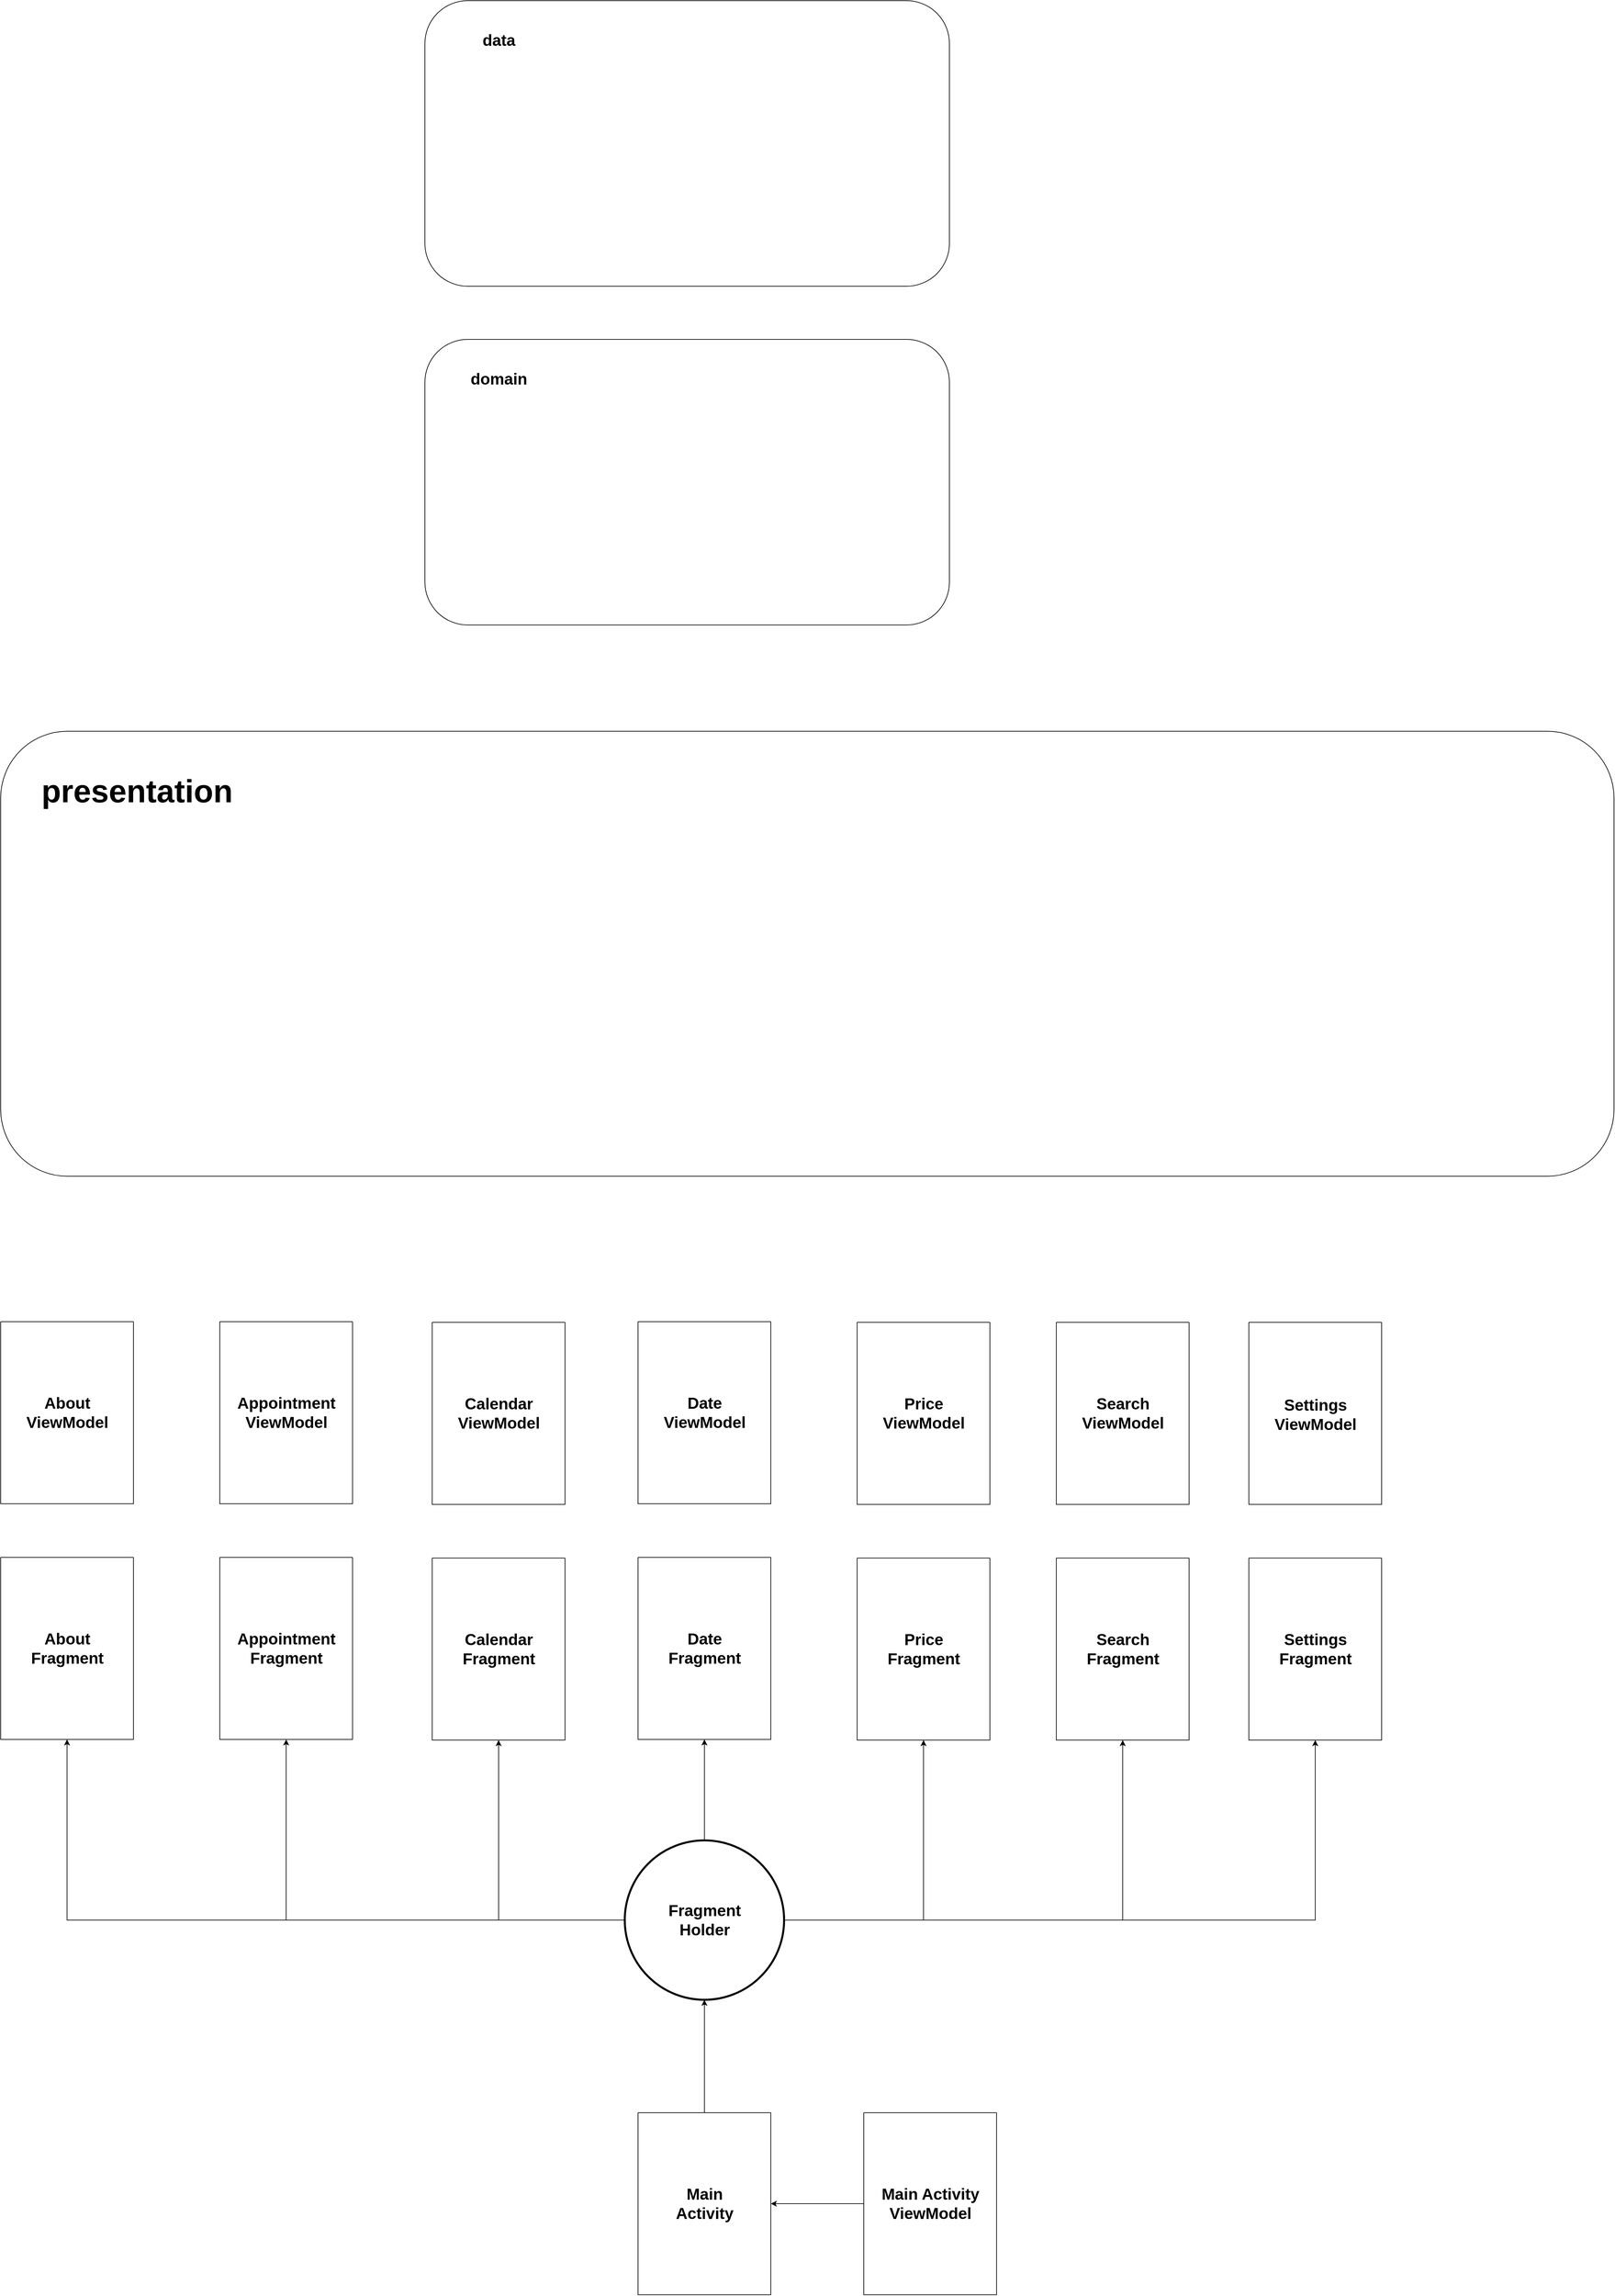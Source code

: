 <mxfile version="20.8.5" type="github">
  <diagram id="-fB192dCxYrc6BMrNV2s" name="Страница 1">
    <mxGraphModel dx="3057" dy="2496" grid="1" gridSize="10" guides="1" tooltips="1" connect="1" arrows="1" fold="1" page="1" pageScale="1" pageWidth="827" pageHeight="1169" math="0" shadow="0">
      <root>
        <mxCell id="0" />
        <mxCell id="1" parent="0" />
        <mxCell id="4gGjTpzzvBJ2QWFjTk4x-12" value="" style="rounded=1;whiteSpace=wrap;html=1;" vertex="1" parent="1">
          <mxGeometry x="19" y="-310" width="790" height="430" as="geometry" />
        </mxCell>
        <mxCell id="4gGjTpzzvBJ2QWFjTk4x-14" value="domain" style="text;strokeColor=none;fillColor=none;html=1;fontSize=24;fontStyle=1;verticalAlign=middle;align=center;" vertex="1" parent="1">
          <mxGeometry x="80" y="-270" width="100" height="40" as="geometry" />
        </mxCell>
        <mxCell id="4gGjTpzzvBJ2QWFjTk4x-15" value="" style="rounded=1;whiteSpace=wrap;html=1;" vertex="1" parent="1">
          <mxGeometry x="19" y="-820" width="790" height="430" as="geometry" />
        </mxCell>
        <mxCell id="4gGjTpzzvBJ2QWFjTk4x-16" value="data" style="text;strokeColor=none;fillColor=none;html=1;fontSize=24;fontStyle=1;verticalAlign=middle;align=center;" vertex="1" parent="1">
          <mxGeometry x="80" y="-780" width="100" height="40" as="geometry" />
        </mxCell>
        <mxCell id="4gGjTpzzvBJ2QWFjTk4x-28" value="" style="rounded=1;whiteSpace=wrap;html=1;" vertex="1" parent="1">
          <mxGeometry x="-620" y="280" width="2430" height="670" as="geometry" />
        </mxCell>
        <mxCell id="4gGjTpzzvBJ2QWFjTk4x-29" value="presentation" style="text;strokeColor=none;fillColor=none;html=1;fontSize=48;fontStyle=1;verticalAlign=middle;align=center;strokeWidth=3;" vertex="1" parent="1">
          <mxGeometry x="-500" y="350" width="170" height="40" as="geometry" />
        </mxCell>
        <mxCell id="4gGjTpzzvBJ2QWFjTk4x-31" value="" style="swimlane;startSize=0;" vertex="1" parent="1">
          <mxGeometry x="30" y="1170" width="200" height="274.074" as="geometry" />
        </mxCell>
        <mxCell id="4gGjTpzzvBJ2QWFjTk4x-93" value="Calendar&lt;br&gt;ViewModel" style="text;strokeColor=none;fillColor=none;html=1;fontSize=24;fontStyle=1;verticalAlign=middle;align=center;strokeWidth=3;" vertex="1" parent="4gGjTpzzvBJ2QWFjTk4x-31">
          <mxGeometry x="50" y="117.04" width="100" height="40" as="geometry" />
        </mxCell>
        <mxCell id="4gGjTpzzvBJ2QWFjTk4x-44" value="" style="swimlane;startSize=0;" vertex="1" parent="1">
          <mxGeometry x="30" y="1524.926" width="200" height="274.074" as="geometry" />
        </mxCell>
        <mxCell id="4gGjTpzzvBJ2QWFjTk4x-94" value="Calendar&lt;br style=&quot;border-color: var(--border-color);&quot;&gt;Fragment" style="text;strokeColor=none;fillColor=none;html=1;fontSize=24;fontStyle=1;verticalAlign=middle;align=center;strokeWidth=3;" vertex="1" parent="1">
          <mxGeometry x="80" y="1641.96" width="100" height="40" as="geometry" />
        </mxCell>
        <mxCell id="4gGjTpzzvBJ2QWFjTk4x-100" value="" style="swimlane;startSize=0;" vertex="1" parent="1">
          <mxGeometry x="-290" y="1169" width="200" height="274.074" as="geometry" />
        </mxCell>
        <mxCell id="4gGjTpzzvBJ2QWFjTk4x-101" value="Appointment&lt;br&gt;ViewModel" style="text;strokeColor=none;fillColor=none;html=1;fontSize=24;fontStyle=1;verticalAlign=middle;align=center;strokeWidth=3;" vertex="1" parent="4gGjTpzzvBJ2QWFjTk4x-100">
          <mxGeometry x="50" y="117.04" width="100" height="40" as="geometry" />
        </mxCell>
        <mxCell id="4gGjTpzzvBJ2QWFjTk4x-103" value="" style="swimlane;startSize=0;" vertex="1" parent="1">
          <mxGeometry x="-290" y="1523.926" width="200" height="274.074" as="geometry" />
        </mxCell>
        <mxCell id="4gGjTpzzvBJ2QWFjTk4x-104" value="Appointment&lt;br style=&quot;border-color: var(--border-color);&quot;&gt;Fragment" style="text;strokeColor=none;fillColor=none;html=1;fontSize=24;fontStyle=1;verticalAlign=middle;align=center;strokeWidth=3;" vertex="1" parent="1">
          <mxGeometry x="-240" y="1640.96" width="100" height="40" as="geometry" />
        </mxCell>
        <mxCell id="4gGjTpzzvBJ2QWFjTk4x-105" value="" style="swimlane;startSize=0;" vertex="1" parent="1">
          <mxGeometry x="340" y="1169" width="200" height="274.074" as="geometry" />
        </mxCell>
        <mxCell id="4gGjTpzzvBJ2QWFjTk4x-106" value="Date&lt;br&gt;ViewModel" style="text;strokeColor=none;fillColor=none;html=1;fontSize=24;fontStyle=1;verticalAlign=middle;align=center;strokeWidth=3;" vertex="1" parent="4gGjTpzzvBJ2QWFjTk4x-105">
          <mxGeometry x="50" y="117.04" width="100" height="40" as="geometry" />
        </mxCell>
        <mxCell id="4gGjTpzzvBJ2QWFjTk4x-108" value="" style="swimlane;startSize=0;" vertex="1" parent="1">
          <mxGeometry x="340" y="1523.926" width="200" height="274.074" as="geometry" />
        </mxCell>
        <mxCell id="4gGjTpzzvBJ2QWFjTk4x-109" value="Date&lt;br style=&quot;border-color: var(--border-color);&quot;&gt;Fragment" style="text;strokeColor=none;fillColor=none;html=1;fontSize=24;fontStyle=1;verticalAlign=middle;align=center;strokeWidth=3;" vertex="1" parent="1">
          <mxGeometry x="390" y="1640.96" width="100" height="40" as="geometry" />
        </mxCell>
        <mxCell id="4gGjTpzzvBJ2QWFjTk4x-110" value="" style="swimlane;startSize=0;" vertex="1" parent="1">
          <mxGeometry x="670" y="1170" width="200" height="274.074" as="geometry" />
        </mxCell>
        <mxCell id="4gGjTpzzvBJ2QWFjTk4x-111" value="Price&lt;br&gt;ViewModel" style="text;strokeColor=none;fillColor=none;html=1;fontSize=24;fontStyle=1;verticalAlign=middle;align=center;strokeWidth=3;" vertex="1" parent="4gGjTpzzvBJ2QWFjTk4x-110">
          <mxGeometry x="50" y="117.04" width="100" height="40" as="geometry" />
        </mxCell>
        <mxCell id="4gGjTpzzvBJ2QWFjTk4x-113" value="" style="swimlane;startSize=0;" vertex="1" parent="1">
          <mxGeometry x="670" y="1524.926" width="200" height="274.074" as="geometry" />
        </mxCell>
        <mxCell id="4gGjTpzzvBJ2QWFjTk4x-114" value="Price&lt;br style=&quot;border-color: var(--border-color);&quot;&gt;Fragment" style="text;strokeColor=none;fillColor=none;html=1;fontSize=24;fontStyle=1;verticalAlign=middle;align=center;strokeWidth=3;" vertex="1" parent="1">
          <mxGeometry x="720" y="1641.96" width="100" height="40" as="geometry" />
        </mxCell>
        <mxCell id="4gGjTpzzvBJ2QWFjTk4x-115" value="" style="swimlane;startSize=0;" vertex="1" parent="1">
          <mxGeometry x="970" y="1170" width="200" height="274.074" as="geometry" />
        </mxCell>
        <mxCell id="4gGjTpzzvBJ2QWFjTk4x-116" value="Search&lt;br&gt;ViewModel" style="text;strokeColor=none;fillColor=none;html=1;fontSize=24;fontStyle=1;verticalAlign=middle;align=center;strokeWidth=3;" vertex="1" parent="4gGjTpzzvBJ2QWFjTk4x-115">
          <mxGeometry x="50" y="117.04" width="100" height="40" as="geometry" />
        </mxCell>
        <mxCell id="4gGjTpzzvBJ2QWFjTk4x-118" value="" style="swimlane;startSize=0;" vertex="1" parent="1">
          <mxGeometry x="970" y="1524.926" width="200" height="274.074" as="geometry" />
        </mxCell>
        <mxCell id="4gGjTpzzvBJ2QWFjTk4x-119" value="Search&lt;br style=&quot;border-color: var(--border-color);&quot;&gt;Fragment" style="text;strokeColor=none;fillColor=none;html=1;fontSize=24;fontStyle=1;verticalAlign=middle;align=center;strokeWidth=3;" vertex="1" parent="1">
          <mxGeometry x="1020" y="1641.96" width="100" height="40" as="geometry" />
        </mxCell>
        <mxCell id="4gGjTpzzvBJ2QWFjTk4x-120" value="" style="swimlane;startSize=0;" vertex="1" parent="1">
          <mxGeometry x="1260" y="1170" width="200" height="274.074" as="geometry" />
        </mxCell>
        <mxCell id="4gGjTpzzvBJ2QWFjTk4x-121" value="Settings&lt;br&gt;ViewModel" style="text;strokeColor=none;fillColor=none;html=1;fontSize=24;fontStyle=1;verticalAlign=middle;align=center;strokeWidth=3;" vertex="1" parent="4gGjTpzzvBJ2QWFjTk4x-120">
          <mxGeometry x="50" y="117.04" width="100" height="42.96" as="geometry" />
        </mxCell>
        <mxCell id="4gGjTpzzvBJ2QWFjTk4x-123" value="" style="swimlane;startSize=0;" vertex="1" parent="1">
          <mxGeometry x="1260" y="1524.926" width="200" height="274.074" as="geometry" />
        </mxCell>
        <mxCell id="4gGjTpzzvBJ2QWFjTk4x-124" value="Settings&lt;br style=&quot;border-color: var(--border-color);&quot;&gt;Fragment" style="text;strokeColor=none;fillColor=none;html=1;fontSize=24;fontStyle=1;verticalAlign=middle;align=center;strokeWidth=3;" vertex="1" parent="1">
          <mxGeometry x="1310" y="1641.96" width="100" height="40" as="geometry" />
        </mxCell>
        <mxCell id="4gGjTpzzvBJ2QWFjTk4x-127" value="" style="group" vertex="1" connectable="0" parent="1">
          <mxGeometry x="-620" y="1169" width="200" height="629" as="geometry" />
        </mxCell>
        <mxCell id="4gGjTpzzvBJ2QWFjTk4x-95" value="" style="swimlane;startSize=0;" vertex="1" parent="4gGjTpzzvBJ2QWFjTk4x-127">
          <mxGeometry width="200" height="274.074" as="geometry" />
        </mxCell>
        <mxCell id="4gGjTpzzvBJ2QWFjTk4x-96" value="About&lt;br&gt;ViewModel" style="text;strokeColor=none;fillColor=none;html=1;fontSize=24;fontStyle=1;verticalAlign=middle;align=center;strokeWidth=3;" vertex="1" parent="4gGjTpzzvBJ2QWFjTk4x-95">
          <mxGeometry x="50" y="117.04" width="100" height="40" as="geometry" />
        </mxCell>
        <mxCell id="4gGjTpzzvBJ2QWFjTk4x-98" value="" style="swimlane;startSize=0;" vertex="1" parent="4gGjTpzzvBJ2QWFjTk4x-127">
          <mxGeometry y="354.926" width="200" height="274.074" as="geometry" />
        </mxCell>
        <mxCell id="4gGjTpzzvBJ2QWFjTk4x-99" value="About&lt;br style=&quot;border-color: var(--border-color);&quot;&gt;Fragment" style="text;strokeColor=none;fillColor=none;html=1;fontSize=24;fontStyle=1;verticalAlign=middle;align=center;strokeWidth=3;" vertex="1" parent="4gGjTpzzvBJ2QWFjTk4x-127">
          <mxGeometry x="50" y="471.96" width="100" height="40" as="geometry" />
        </mxCell>
        <mxCell id="4gGjTpzzvBJ2QWFjTk4x-136" value="" style="group" vertex="1" connectable="0" parent="1">
          <mxGeometry x="360" y="1900" width="220" height="629" as="geometry" />
        </mxCell>
        <mxCell id="4gGjTpzzvBJ2QWFjTk4x-137" value="" style="swimlane;startSize=0;" vertex="1" parent="4gGjTpzzvBJ2QWFjTk4x-136">
          <mxGeometry x="-20" y="460" width="200" height="274.074" as="geometry" />
        </mxCell>
        <mxCell id="4gGjTpzzvBJ2QWFjTk4x-138" value="Main&lt;br&gt;Activity" style="text;strokeColor=none;fillColor=none;html=1;fontSize=24;fontStyle=1;verticalAlign=middle;align=center;strokeWidth=3;" vertex="1" parent="4gGjTpzzvBJ2QWFjTk4x-137">
          <mxGeometry x="50" y="117.04" width="100" height="40" as="geometry" />
        </mxCell>
        <mxCell id="4gGjTpzzvBJ2QWFjTk4x-165" style="edgeStyle=orthogonalEdgeStyle;rounded=0;orthogonalLoop=1;jettySize=auto;html=1;fontSize=48;" edge="1" parent="4gGjTpzzvBJ2QWFjTk4x-136" source="4gGjTpzzvBJ2QWFjTk4x-137" target="4gGjTpzzvBJ2QWFjTk4x-163">
          <mxGeometry relative="1" as="geometry">
            <mxPoint x="20" y="320" as="targetPoint" />
          </mxGeometry>
        </mxCell>
        <mxCell id="4gGjTpzzvBJ2QWFjTk4x-177" value="" style="group" vertex="1" connectable="0" parent="4gGjTpzzvBJ2QWFjTk4x-136">
          <mxGeometry x="-40" y="50" width="240" height="240" as="geometry" />
        </mxCell>
        <mxCell id="4gGjTpzzvBJ2QWFjTk4x-163" value="" style="ellipse;whiteSpace=wrap;html=1;aspect=fixed;strokeWidth=3;fontSize=48;" vertex="1" parent="4gGjTpzzvBJ2QWFjTk4x-177">
          <mxGeometry width="240" height="240" as="geometry" />
        </mxCell>
        <mxCell id="4gGjTpzzvBJ2QWFjTk4x-166" value="Fragment&lt;br&gt;Holder" style="text;strokeColor=none;fillColor=none;html=1;fontSize=24;fontStyle=1;verticalAlign=middle;align=center;strokeWidth=3;" vertex="1" parent="4gGjTpzzvBJ2QWFjTk4x-177">
          <mxGeometry x="70" y="100" width="100" height="40" as="geometry" />
        </mxCell>
        <mxCell id="4gGjTpzzvBJ2QWFjTk4x-142" style="edgeStyle=orthogonalEdgeStyle;rounded=0;orthogonalLoop=1;jettySize=auto;html=1;entryX=1;entryY=0.5;entryDx=0;entryDy=0;fontSize=48;" edge="1" parent="1" source="4gGjTpzzvBJ2QWFjTk4x-140" target="4gGjTpzzvBJ2QWFjTk4x-137">
          <mxGeometry relative="1" as="geometry" />
        </mxCell>
        <mxCell id="4gGjTpzzvBJ2QWFjTk4x-140" value="" style="swimlane;startSize=0;" vertex="1" parent="1">
          <mxGeometry x="680" y="2359.996" width="200" height="274.074" as="geometry" />
        </mxCell>
        <mxCell id="4gGjTpzzvBJ2QWFjTk4x-141" value="Main Activity&lt;br&gt;ViewModel" style="text;strokeColor=none;fillColor=none;html=1;fontSize=24;fontStyle=1;verticalAlign=middle;align=center;strokeWidth=3;" vertex="1" parent="1">
          <mxGeometry x="730" y="2477.03" width="100" height="40" as="geometry" />
        </mxCell>
        <mxCell id="4gGjTpzzvBJ2QWFjTk4x-170" style="edgeStyle=orthogonalEdgeStyle;rounded=0;orthogonalLoop=1;jettySize=auto;html=1;entryX=0.5;entryY=1;entryDx=0;entryDy=0;fontSize=48;" edge="1" parent="1" source="4gGjTpzzvBJ2QWFjTk4x-163" target="4gGjTpzzvBJ2QWFjTk4x-98">
          <mxGeometry relative="1" as="geometry" />
        </mxCell>
        <mxCell id="4gGjTpzzvBJ2QWFjTk4x-171" style="edgeStyle=orthogonalEdgeStyle;rounded=0;orthogonalLoop=1;jettySize=auto;html=1;entryX=0.5;entryY=1;entryDx=0;entryDy=0;fontSize=48;" edge="1" parent="1" source="4gGjTpzzvBJ2QWFjTk4x-163" target="4gGjTpzzvBJ2QWFjTk4x-103">
          <mxGeometry relative="1" as="geometry" />
        </mxCell>
        <mxCell id="4gGjTpzzvBJ2QWFjTk4x-172" style="edgeStyle=orthogonalEdgeStyle;rounded=0;orthogonalLoop=1;jettySize=auto;html=1;entryX=0.5;entryY=1;entryDx=0;entryDy=0;fontSize=48;" edge="1" parent="1" source="4gGjTpzzvBJ2QWFjTk4x-163" target="4gGjTpzzvBJ2QWFjTk4x-44">
          <mxGeometry relative="1" as="geometry" />
        </mxCell>
        <mxCell id="4gGjTpzzvBJ2QWFjTk4x-173" style="edgeStyle=orthogonalEdgeStyle;rounded=0;orthogonalLoop=1;jettySize=auto;html=1;entryX=0.5;entryY=1;entryDx=0;entryDy=0;fontSize=48;" edge="1" parent="1" source="4gGjTpzzvBJ2QWFjTk4x-163" target="4gGjTpzzvBJ2QWFjTk4x-108">
          <mxGeometry relative="1" as="geometry" />
        </mxCell>
        <mxCell id="4gGjTpzzvBJ2QWFjTk4x-174" style="edgeStyle=orthogonalEdgeStyle;rounded=0;orthogonalLoop=1;jettySize=auto;html=1;entryX=0.5;entryY=1;entryDx=0;entryDy=0;fontSize=48;" edge="1" parent="1" source="4gGjTpzzvBJ2QWFjTk4x-163" target="4gGjTpzzvBJ2QWFjTk4x-113">
          <mxGeometry relative="1" as="geometry" />
        </mxCell>
        <mxCell id="4gGjTpzzvBJ2QWFjTk4x-175" style="edgeStyle=orthogonalEdgeStyle;rounded=0;orthogonalLoop=1;jettySize=auto;html=1;entryX=0.5;entryY=1;entryDx=0;entryDy=0;fontSize=48;" edge="1" parent="1" source="4gGjTpzzvBJ2QWFjTk4x-163" target="4gGjTpzzvBJ2QWFjTk4x-118">
          <mxGeometry relative="1" as="geometry" />
        </mxCell>
        <mxCell id="4gGjTpzzvBJ2QWFjTk4x-176" style="edgeStyle=orthogonalEdgeStyle;rounded=0;orthogonalLoop=1;jettySize=auto;html=1;entryX=0.5;entryY=1;entryDx=0;entryDy=0;fontSize=48;" edge="1" parent="1" source="4gGjTpzzvBJ2QWFjTk4x-163" target="4gGjTpzzvBJ2QWFjTk4x-123">
          <mxGeometry relative="1" as="geometry" />
        </mxCell>
      </root>
    </mxGraphModel>
  </diagram>
</mxfile>
